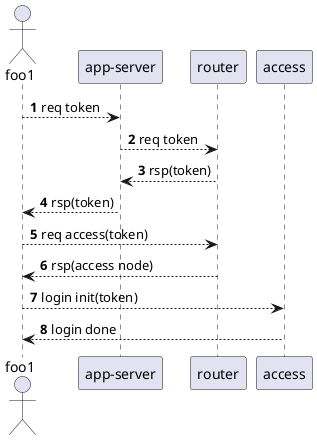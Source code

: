 @startuml

actor "foo1" as client
participant "app-server" as app
participant "router" as border
participant "access"

autonumber
client --> app: req token
app --> border: req token
border --> app: rsp(token)
app --> client: rsp(token)
client --> border: req access(token)
border --> client: rsp(access node)
client --> access: login init(token)
access --> client: login done

@enduml
